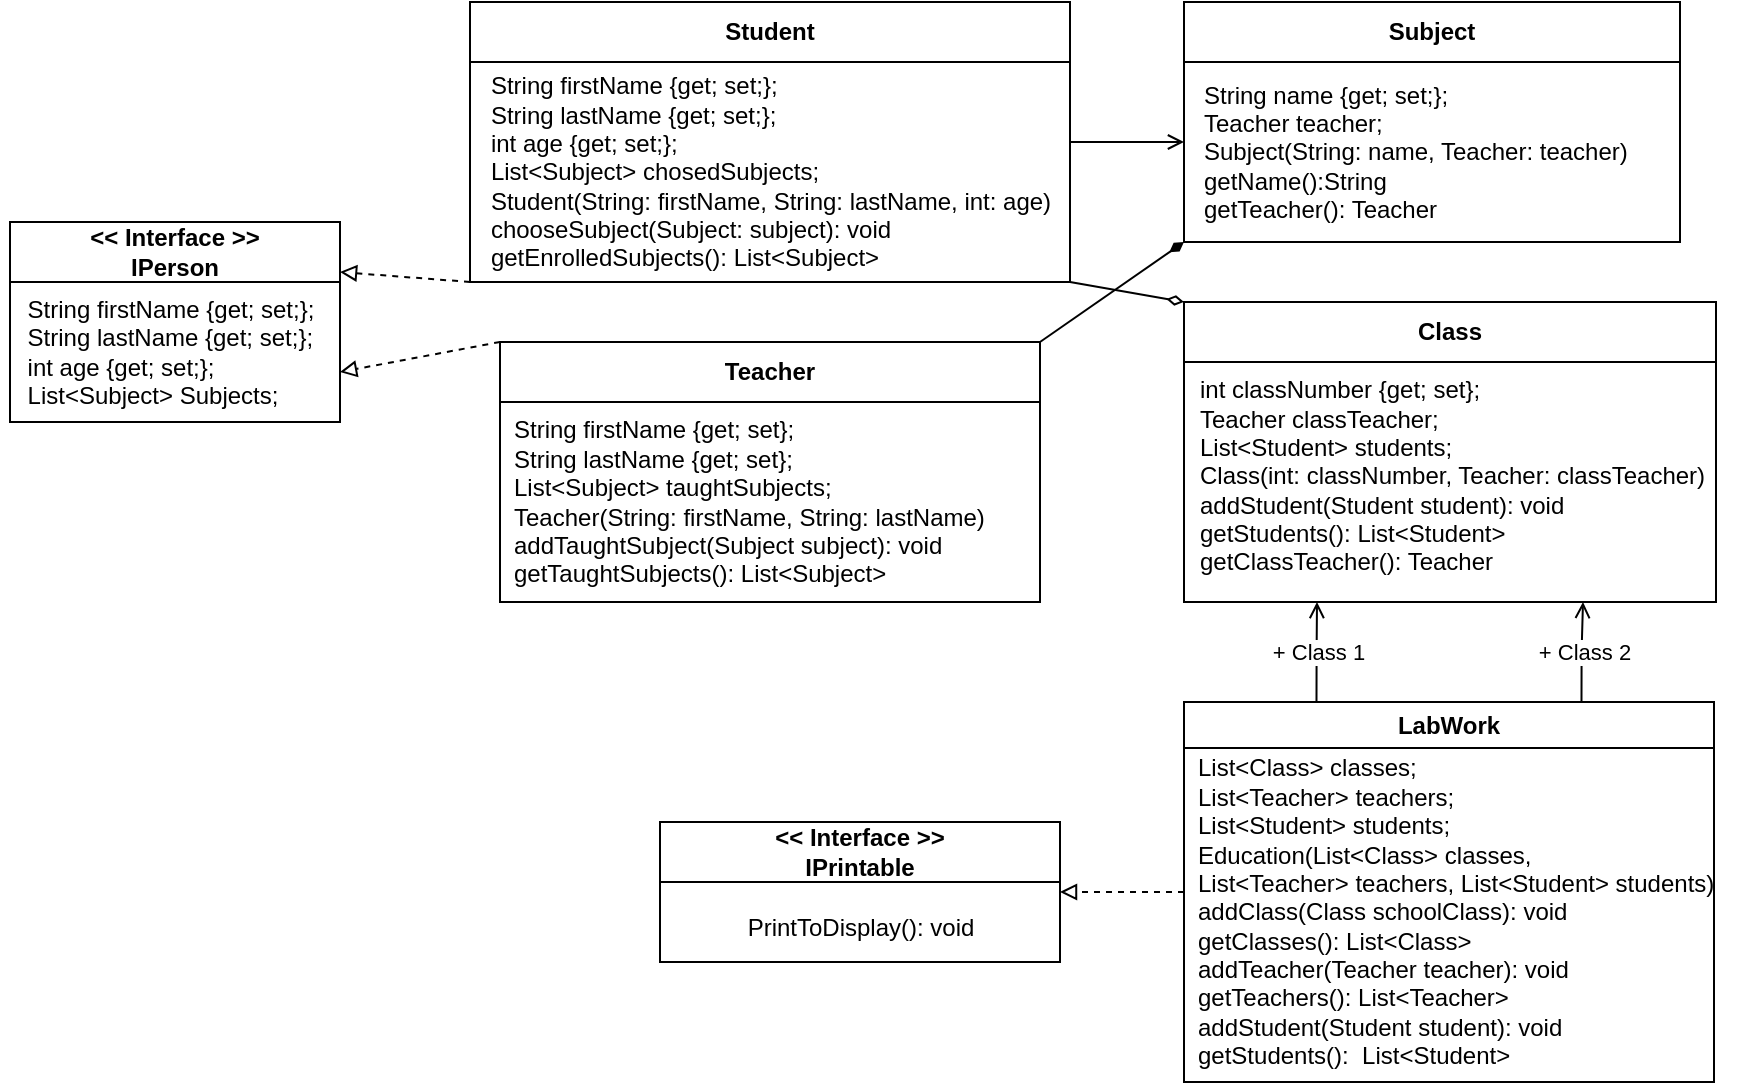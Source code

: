 <mxfile version="22.1.8" type="device">
  <diagram name="Страница — 1" id="otXsoO2ZUiEkKz0Qu0vH">
    <mxGraphModel dx="1026" dy="508" grid="1" gridSize="10" guides="1" tooltips="1" connect="1" arrows="1" fold="1" page="1" pageScale="1" pageWidth="1169" pageHeight="827" math="0" shadow="0">
      <root>
        <mxCell id="0" />
        <mxCell id="1" parent="0" />
        <mxCell id="bs-Y9t4HywpEHAnPLDTd-3" style="edgeStyle=orthogonalEdgeStyle;rounded=0;orthogonalLoop=1;jettySize=auto;html=1;dashed=1;endArrow=block;endFill=0;" parent="1" source="bs-Y9t4HywpEHAnPLDTd-1" target="bs-Y9t4HywpEHAnPLDTd-2" edge="1">
          <mxGeometry relative="1" as="geometry" />
        </mxCell>
        <mxCell id="bs-Y9t4HywpEHAnPLDTd-5" value="+ Class 1" style="edgeStyle=orthogonalEdgeStyle;rounded=0;orthogonalLoop=1;jettySize=auto;html=1;exitX=0.25;exitY=0;exitDx=0;exitDy=0;endArrow=open;endFill=0;entryX=0.25;entryY=1;entryDx=0;entryDy=0;" parent="1" source="bs-Y9t4HywpEHAnPLDTd-1" target="bs-Y9t4HywpEHAnPLDTd-4" edge="1">
          <mxGeometry relative="1" as="geometry">
            <mxPoint x="694" y="370" as="targetPoint" />
          </mxGeometry>
        </mxCell>
        <mxCell id="bs-Y9t4HywpEHAnPLDTd-1" value="LabWork" style="swimlane;whiteSpace=wrap;html=1;" parent="1" vertex="1">
          <mxGeometry x="712" y="450" width="265" height="190" as="geometry">
            <mxRectangle x="510" y="270" width="100" height="30" as="alternateBounds" />
          </mxGeometry>
        </mxCell>
        <mxCell id="bs-Y9t4HywpEHAnPLDTd-28" value="&lt;div&gt;List&amp;lt;Class&amp;gt; classes;&amp;nbsp;&amp;nbsp;&lt;/div&gt;&lt;div&gt;List&amp;lt;Teacher&amp;gt; teachers;&amp;nbsp;&lt;/div&gt;&lt;div&gt;List&amp;lt;Student&amp;gt; students;&amp;nbsp;&amp;nbsp;&lt;/div&gt;&lt;div&gt;Education(List&amp;lt;Class&amp;gt; classes,&lt;/div&gt;&lt;div&gt;List&amp;lt;Teacher&amp;gt; teachers, List&amp;lt;Student&amp;gt; students)&amp;nbsp;&lt;/div&gt;&lt;div&gt;addClass(Class schoolClass): void&lt;/div&gt;&lt;div&gt;getClasses(): List&amp;lt;Class&amp;gt;&amp;nbsp;&lt;/div&gt;&lt;div&gt;addTeacher(Teacher teacher): void&lt;/div&gt;&lt;div&gt;getTeachers(): List&amp;lt;Teacher&amp;gt;&amp;nbsp;&lt;/div&gt;&lt;div&gt;addStudent(Student student): void&lt;/div&gt;&lt;div&gt;getStudents():&amp;nbsp; List&amp;lt;Student&amp;gt;&lt;/div&gt;" style="text;html=1;align=left;verticalAlign=middle;resizable=0;points=[];autosize=1;strokeColor=none;fillColor=none;" parent="bs-Y9t4HywpEHAnPLDTd-1" vertex="1">
          <mxGeometry x="5" y="20" width="280" height="170" as="geometry" />
        </mxCell>
        <mxCell id="bs-Y9t4HywpEHAnPLDTd-2" value="&amp;lt;&amp;lt; Interface &amp;gt;&amp;gt;&lt;br&gt;IPrintable&lt;br&gt;&lt;span data-lucid-content=&quot;{&amp;quot;t&amp;quot;:&amp;quot;&lt;&lt;Interface&gt;&gt; IPrintable&amp;quot;,&amp;quot;m&amp;quot;:[{&amp;quot;s&amp;quot;:0,&amp;quot;n&amp;quot;:&amp;quot;s&amp;quot;,&amp;quot;v&amp;quot;:22.222,&amp;quot;e&amp;quot;:24},{&amp;quot;s&amp;quot;:0,&amp;quot;n&amp;quot;:&amp;quot;c&amp;quot;,&amp;quot;v&amp;quot;:&amp;quot;3a414aff&amp;quot;,&amp;quot;e&amp;quot;:24}]}&quot; data-lucid-type=&quot;application/vnd.lucid.text&quot;&gt;&lt;/span&gt;" style="swimlane;whiteSpace=wrap;html=1;startSize=30;" parent="1" vertex="1">
          <mxGeometry x="450" y="510" width="200" height="70" as="geometry" />
        </mxCell>
        <mxCell id="bs-Y9t4HywpEHAnPLDTd-19" value="PrintToDisplay(): void" style="text;html=1;align=center;verticalAlign=middle;resizable=0;points=[];autosize=1;strokeColor=none;fillColor=none;" parent="bs-Y9t4HywpEHAnPLDTd-2" vertex="1">
          <mxGeometry x="30" y="38" width="140" height="30" as="geometry" />
        </mxCell>
        <mxCell id="bs-Y9t4HywpEHAnPLDTd-14" style="rounded=0;orthogonalLoop=1;jettySize=auto;html=1;endArrow=diamondThin;endFill=0;entryX=0;entryY=0;entryDx=0;entryDy=0;exitX=1;exitY=1;exitDx=0;exitDy=0;" parent="1" source="bs-Y9t4HywpEHAnPLDTd-9" target="bs-Y9t4HywpEHAnPLDTd-4" edge="1">
          <mxGeometry relative="1" as="geometry">
            <mxPoint x="420" y="240" as="sourcePoint" />
          </mxGeometry>
        </mxCell>
        <mxCell id="bs-Y9t4HywpEHAnPLDTd-4" value="Class" style="swimlane;whiteSpace=wrap;html=1;startSize=30;" parent="1" vertex="1">
          <mxGeometry x="712" y="250" width="266" height="150" as="geometry" />
        </mxCell>
        <mxCell id="bs-Y9t4HywpEHAnPLDTd-26" value="&lt;div&gt;int classNumber {get; set};&lt;/div&gt;&lt;div&gt;Teacher classTeacher;&amp;nbsp;&amp;nbsp;&lt;/div&gt;&lt;div&gt;List&amp;lt;Student&amp;gt; students;&amp;nbsp;&amp;nbsp;&lt;/div&gt;&lt;div&gt;Class(int: classNumber, Teacher: classTeacher)&lt;/div&gt;&lt;div&gt;addStudent(Student student): void&lt;/div&gt;&lt;div&gt;getStudents(): List&amp;lt;Student&amp;gt;&lt;/div&gt;&lt;div style=&quot;&quot;&gt;getClassTeacher(): Teacher&lt;/div&gt;" style="text;html=1;align=left;verticalAlign=middle;resizable=0;points=[];autosize=1;strokeColor=none;fillColor=none;" parent="bs-Y9t4HywpEHAnPLDTd-4" vertex="1">
          <mxGeometry x="6" y="32" width="280" height="110" as="geometry" />
        </mxCell>
        <mxCell id="bs-Y9t4HywpEHAnPLDTd-6" value="+ Class 2" style="edgeStyle=orthogonalEdgeStyle;rounded=0;orthogonalLoop=1;jettySize=auto;html=1;exitX=0.75;exitY=0;exitDx=0;exitDy=0;entryX=0.75;entryY=1;entryDx=0;entryDy=0;endArrow=open;endFill=0;" parent="1" source="bs-Y9t4HywpEHAnPLDTd-1" target="bs-Y9t4HywpEHAnPLDTd-4" edge="1">
          <mxGeometry relative="1" as="geometry">
            <mxPoint x="704" y="450" as="sourcePoint" />
            <mxPoint x="704" y="380" as="targetPoint" />
          </mxGeometry>
        </mxCell>
        <mxCell id="bs-Y9t4HywpEHAnPLDTd-7" value="Teacher" style="swimlane;whiteSpace=wrap;html=1;startSize=30;" parent="1" vertex="1">
          <mxGeometry x="370" y="270" width="270" height="130" as="geometry" />
        </mxCell>
        <mxCell id="bs-Y9t4HywpEHAnPLDTd-25" value="&lt;div&gt;String firstName {get; set};&lt;/div&gt;&lt;div&gt;String lastName {get; set};&lt;/div&gt;&lt;div&gt;List&amp;lt;Subject&amp;gt; taughtSubjects;&lt;/div&gt;&lt;div&gt;Teacher(String: firstName, String: lastName)&amp;nbsp;&lt;/div&gt;&lt;div&gt;addTaughtSubject(Subject subject): void&lt;/div&gt;&lt;div&gt;getTaughtSubjects(): List&amp;lt;Subject&amp;gt;&lt;/div&gt;" style="text;html=1;align=left;verticalAlign=middle;resizable=0;points=[];autosize=1;strokeColor=none;fillColor=none;" parent="bs-Y9t4HywpEHAnPLDTd-7" vertex="1">
          <mxGeometry x="5" y="30" width="260" height="100" as="geometry" />
        </mxCell>
        <mxCell id="bs-Y9t4HywpEHAnPLDTd-12" style="edgeStyle=orthogonalEdgeStyle;rounded=0;orthogonalLoop=1;jettySize=auto;html=1;endArrow=open;endFill=0;" parent="1" source="bs-Y9t4HywpEHAnPLDTd-9" target="bs-Y9t4HywpEHAnPLDTd-10" edge="1">
          <mxGeometry relative="1" as="geometry">
            <Array as="points">
              <mxPoint x="799" y="170" />
            </Array>
          </mxGeometry>
        </mxCell>
        <mxCell id="bs-Y9t4HywpEHAnPLDTd-9" value="Student" style="swimlane;whiteSpace=wrap;html=1;startSize=30;" parent="1" vertex="1">
          <mxGeometry x="355" y="100" width="300" height="140" as="geometry" />
        </mxCell>
        <mxCell id="bs-Y9t4HywpEHAnPLDTd-23" value="&lt;div style=&quot;text-align: left;&quot;&gt;&lt;div&gt;String firstName {get; set;};&lt;/div&gt;&lt;div&gt;String lastName {get; set;};&lt;/div&gt;&lt;div&gt;int age {get; set;};&lt;/div&gt;&lt;div&gt;List&amp;lt;Subject&amp;gt; chosedSubjects;&lt;/div&gt;&lt;div&gt;Student(String: firstName, String: lastName, int: age)&lt;/div&gt;&lt;div&gt;chooseSubject(Subject: subject): void&lt;/div&gt;&lt;div&gt;getEnrolledSubjects(): List&amp;lt;Subject&amp;gt;&lt;/div&gt;&lt;/div&gt;" style="text;html=1;align=center;verticalAlign=middle;resizable=0;points=[];autosize=1;strokeColor=none;fillColor=none;" parent="bs-Y9t4HywpEHAnPLDTd-9" vertex="1">
          <mxGeometry y="30" width="300" height="110" as="geometry" />
        </mxCell>
        <mxCell id="bs-Y9t4HywpEHAnPLDTd-15" style="rounded=0;orthogonalLoop=1;jettySize=auto;html=1;entryX=0;entryY=1;entryDx=0;entryDy=0;exitX=1;exitY=0;exitDx=0;exitDy=0;endArrow=diamondThin;endFill=1;" parent="1" source="bs-Y9t4HywpEHAnPLDTd-7" target="bs-Y9t4HywpEHAnPLDTd-10" edge="1">
          <mxGeometry relative="1" as="geometry" />
        </mxCell>
        <mxCell id="bs-Y9t4HywpEHAnPLDTd-10" value="Subject" style="swimlane;whiteSpace=wrap;html=1;startSize=30;" parent="1" vertex="1">
          <mxGeometry x="712" y="100" width="248" height="120" as="geometry" />
        </mxCell>
        <mxCell id="bs-Y9t4HywpEHAnPLDTd-24" value="&lt;div&gt;&lt;div&gt;String name {get; set;};&lt;/div&gt;&lt;div&gt;Teacher teacher;&amp;nbsp;&lt;/div&gt;&lt;div&gt;Subject(String: name, Teacher: teacher)&amp;nbsp;&lt;/div&gt;&lt;div&gt;getName():String&lt;/div&gt;&lt;div&gt;getTeacher(): Teacher&lt;/div&gt;&lt;/div&gt;" style="text;html=1;align=left;verticalAlign=middle;resizable=0;points=[];autosize=1;strokeColor=none;fillColor=none;" parent="bs-Y9t4HywpEHAnPLDTd-10" vertex="1">
          <mxGeometry x="8" y="30" width="240" height="90" as="geometry" />
        </mxCell>
        <mxCell id="bs-Y9t4HywpEHAnPLDTd-16" value="&amp;lt;&amp;lt; Interface &amp;gt;&amp;gt;&lt;br&gt;IPerson&lt;br&gt;&lt;span data-lucid-content=&quot;{&amp;quot;t&amp;quot;:&amp;quot;&lt;&lt;Interface&gt;&gt; IPrintable&amp;quot;,&amp;quot;m&amp;quot;:[{&amp;quot;s&amp;quot;:0,&amp;quot;n&amp;quot;:&amp;quot;s&amp;quot;,&amp;quot;v&amp;quot;:22.222,&amp;quot;e&amp;quot;:24},{&amp;quot;s&amp;quot;:0,&amp;quot;n&amp;quot;:&amp;quot;c&amp;quot;,&amp;quot;v&amp;quot;:&amp;quot;3a414aff&amp;quot;,&amp;quot;e&amp;quot;:24}]}&quot; data-lucid-type=&quot;application/vnd.lucid.text&quot;&gt;&lt;/span&gt;" style="swimlane;whiteSpace=wrap;html=1;startSize=30;" parent="1" vertex="1">
          <mxGeometry x="125" y="210" width="165" height="100" as="geometry" />
        </mxCell>
        <mxCell id="bs-Y9t4HywpEHAnPLDTd-27" value="&lt;div style=&quot;border-color: var(--border-color); text-align: left;&quot;&gt;String firstName {get; set;};&lt;/div&gt;&lt;div style=&quot;border-color: var(--border-color); text-align: left;&quot;&gt;String lastName {get; set;};&lt;/div&gt;&lt;div style=&quot;border-color: var(--border-color); text-align: left;&quot;&gt;int age {get; set;};&lt;/div&gt;&lt;div style=&quot;border-color: var(--border-color); text-align: left;&quot;&gt;List&amp;lt;Subject&amp;gt; Subjects;&lt;/div&gt;" style="text;html=1;align=center;verticalAlign=middle;resizable=0;points=[];autosize=1;strokeColor=none;fillColor=none;" parent="bs-Y9t4HywpEHAnPLDTd-16" vertex="1">
          <mxGeometry x="-5" y="30" width="170" height="70" as="geometry" />
        </mxCell>
        <mxCell id="bs-Y9t4HywpEHAnPLDTd-17" style="rounded=0;orthogonalLoop=1;jettySize=auto;html=1;dashed=1;endArrow=block;endFill=0;exitX=0;exitY=0;exitDx=0;exitDy=0;entryX=1;entryY=0.75;entryDx=0;entryDy=0;" parent="1" source="bs-Y9t4HywpEHAnPLDTd-7" target="bs-Y9t4HywpEHAnPLDTd-16" edge="1">
          <mxGeometry relative="1" as="geometry">
            <mxPoint x="664" y="485" as="sourcePoint" />
            <mxPoint x="330" y="350" as="targetPoint" />
          </mxGeometry>
        </mxCell>
        <mxCell id="bs-Y9t4HywpEHAnPLDTd-18" style="rounded=0;orthogonalLoop=1;jettySize=auto;html=1;dashed=1;endArrow=block;endFill=0;exitX=0;exitY=1;exitDx=0;exitDy=0;entryX=1;entryY=0.25;entryDx=0;entryDy=0;" parent="1" source="bs-Y9t4HywpEHAnPLDTd-9" target="bs-Y9t4HywpEHAnPLDTd-16" edge="1">
          <mxGeometry relative="1" as="geometry">
            <mxPoint x="674" y="495" as="sourcePoint" />
            <mxPoint x="300" y="250" as="targetPoint" />
          </mxGeometry>
        </mxCell>
      </root>
    </mxGraphModel>
  </diagram>
</mxfile>
